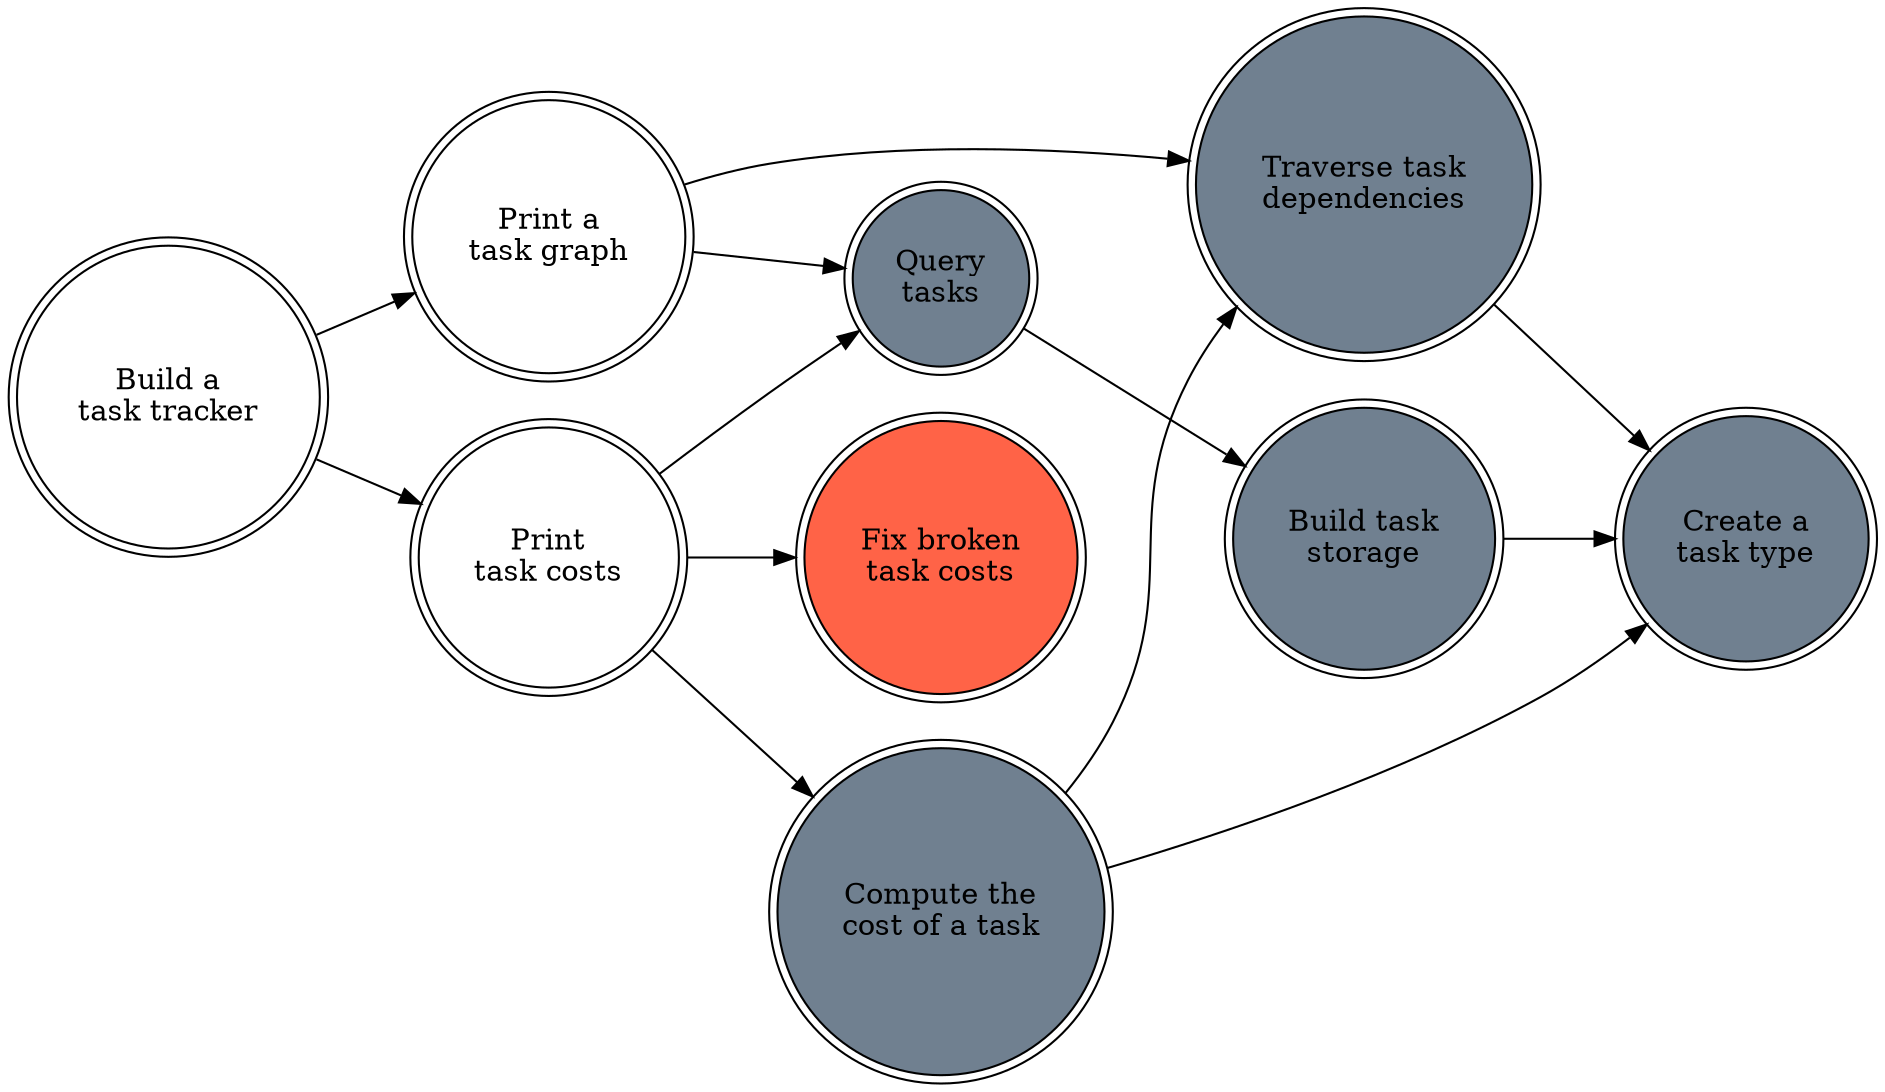 digraph G {
  rankdir="LR";
  node [shape=doublecircle]
  tt  [label="Build a\ntask tracker"]
  ct  [label="Create a\ntask type"; style="filled"; fillcolor="slategray"]
  ptg [label="Print a\ntask graph"]
  ptc [label="Print\ntask costs"]
  qt  [label="Query\ntasks"; style="filled"; fillcolor="slategray"]
  bts [label="Build task\nstorage"; style="filled"; fillcolor="slategray"]
  ctc [label="Compute the\ncost of a task"; style="filled"; fillcolor="slategray"]
  ttd [label="Traverse task\ndependencies"; style="filled"; fillcolor="slategray"]
  ftc [label="Fix broken\ntask costs"; style=filled; fillcolor="tomato"]

  tt  -> ptg
  ptg -> qt
  qt  -> bts
  tt  -> ptc
  ptc -> qt
  ptc -> ctc
  ctc -> ct
  bts -> ct
  ptg -> ttd
  ttd -> ct
  ctc -> ttd
  ptc -> ftc
}

